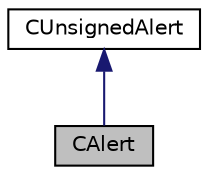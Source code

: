 digraph "CAlert"
{
  edge [fontname="Helvetica",fontsize="10",labelfontname="Helvetica",labelfontsize="10"];
  node [fontname="Helvetica",fontsize="10",shape=record];
  Node2 [label="CAlert",height=0.2,width=0.4,color="black", fillcolor="grey75", style="filled", fontcolor="black"];
  Node3 -> Node2 [dir="back",color="midnightblue",fontsize="10",style="solid",fontname="Helvetica"];
  Node3 [label="CUnsignedAlert",height=0.2,width=0.4,color="black", fillcolor="white", style="filled",URL="$dc/df2/class_c_unsigned_alert.html",tooltip="Alerts are for notifying old versions if they become too obsolete and need to upgrade. "];
}
